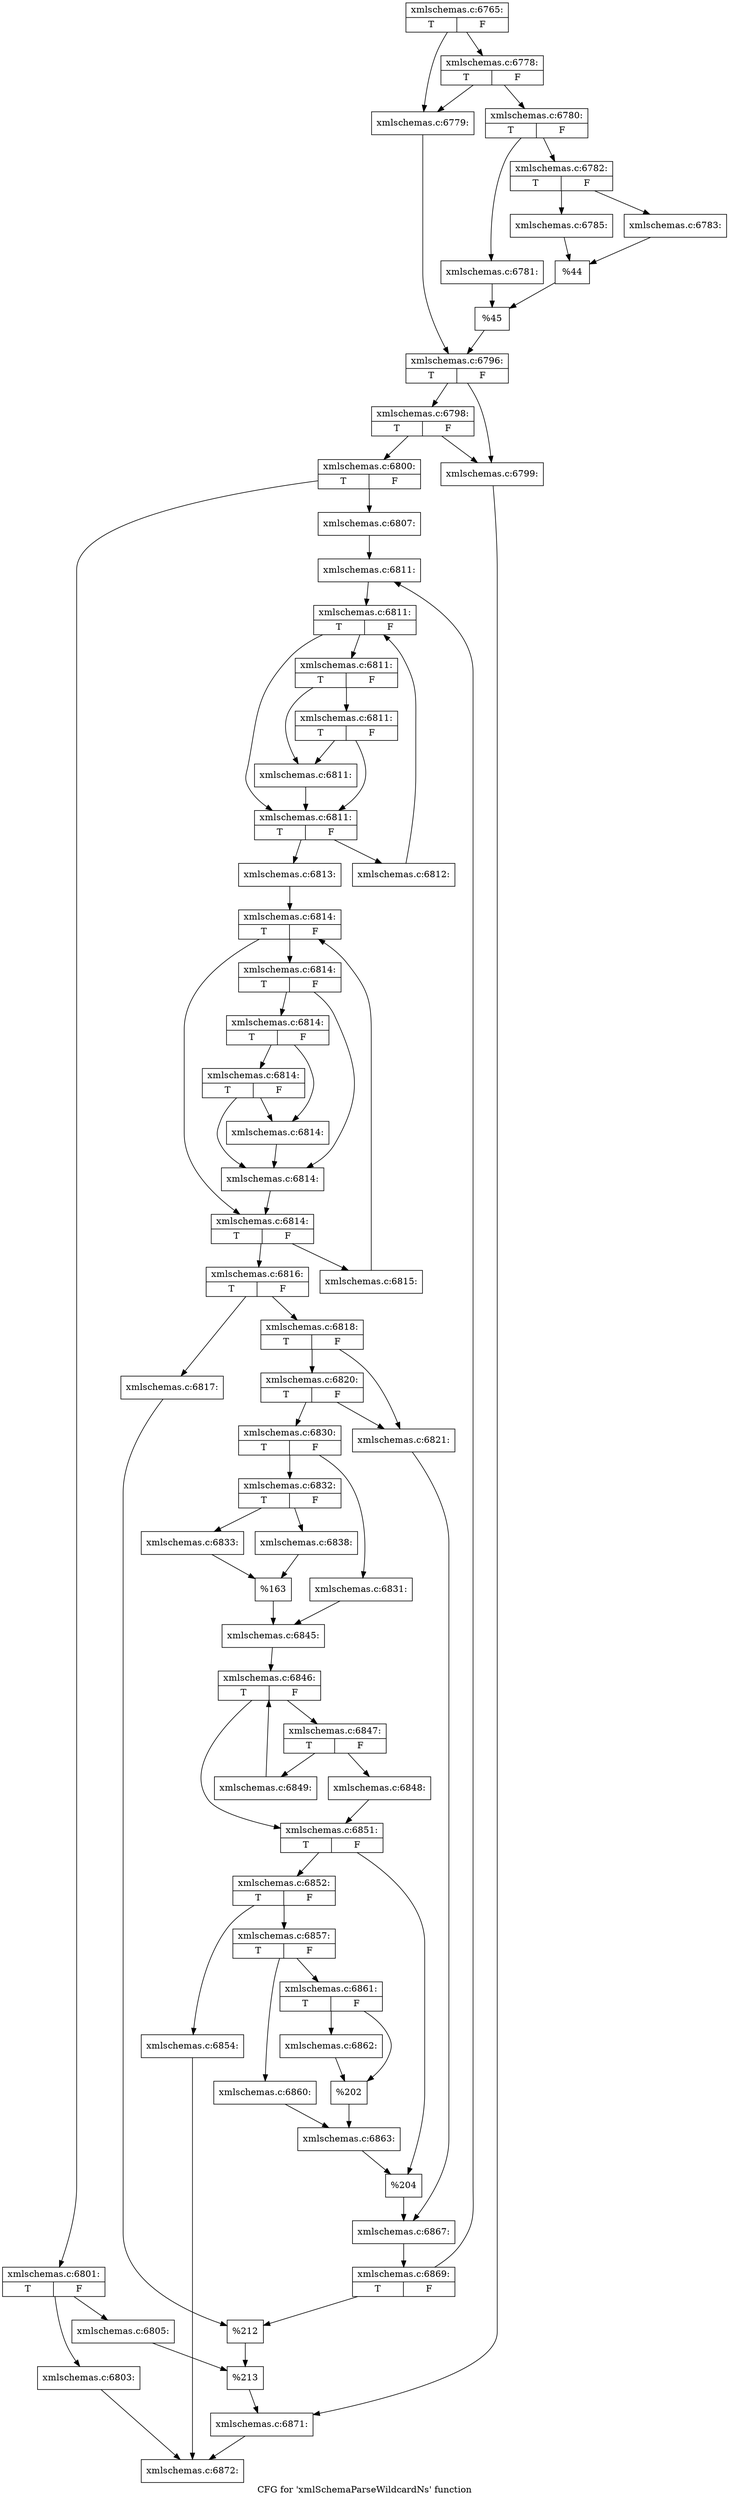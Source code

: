 digraph "CFG for 'xmlSchemaParseWildcardNs' function" {
	label="CFG for 'xmlSchemaParseWildcardNs' function";

	Node0x55d025f2c320 [shape=record,label="{xmlschemas.c:6765:|{<s0>T|<s1>F}}"];
	Node0x55d025f2c320 -> Node0x55d0261600f0;
	Node0x55d025f2c320 -> Node0x55d0261601e0;
	Node0x55d0261601e0 [shape=record,label="{xmlschemas.c:6778:|{<s0>T|<s1>F}}"];
	Node0x55d0261601e0 -> Node0x55d0261600f0;
	Node0x55d0261601e0 -> Node0x55d026160190;
	Node0x55d0261600f0 [shape=record,label="{xmlschemas.c:6779:}"];
	Node0x55d0261600f0 -> Node0x55d026160140;
	Node0x55d026160190 [shape=record,label="{xmlschemas.c:6780:|{<s0>T|<s1>F}}"];
	Node0x55d026160190 -> Node0x55d026160a00;
	Node0x55d026160190 -> Node0x55d026160aa0;
	Node0x55d026160a00 [shape=record,label="{xmlschemas.c:6781:}"];
	Node0x55d026160a00 -> Node0x55d026160a50;
	Node0x55d026160aa0 [shape=record,label="{xmlschemas.c:6782:|{<s0>T|<s1>F}}"];
	Node0x55d026160aa0 -> Node0x55d026161130;
	Node0x55d026160aa0 -> Node0x55d0261611d0;
	Node0x55d026161130 [shape=record,label="{xmlschemas.c:6783:}"];
	Node0x55d026161130 -> Node0x55d026161180;
	Node0x55d0261611d0 [shape=record,label="{xmlschemas.c:6785:}"];
	Node0x55d0261611d0 -> Node0x55d026161180;
	Node0x55d026161180 [shape=record,label="{%44}"];
	Node0x55d026161180 -> Node0x55d026160a50;
	Node0x55d026160a50 [shape=record,label="{%45}"];
	Node0x55d026160a50 -> Node0x55d026160140;
	Node0x55d026160140 [shape=record,label="{xmlschemas.c:6796:|{<s0>T|<s1>F}}"];
	Node0x55d026160140 -> Node0x55d026162bf0;
	Node0x55d026160140 -> Node0x55d026162ce0;
	Node0x55d026162ce0 [shape=record,label="{xmlschemas.c:6798:|{<s0>T|<s1>F}}"];
	Node0x55d026162ce0 -> Node0x55d026162bf0;
	Node0x55d026162ce0 -> Node0x55d026162c90;
	Node0x55d026162bf0 [shape=record,label="{xmlschemas.c:6799:}"];
	Node0x55d026162bf0 -> Node0x55d026162c40;
	Node0x55d026162c90 [shape=record,label="{xmlschemas.c:6800:|{<s0>T|<s1>F}}"];
	Node0x55d026162c90 -> Node0x55d026163650;
	Node0x55d026162c90 -> Node0x55d0261636f0;
	Node0x55d026163650 [shape=record,label="{xmlschemas.c:6801:|{<s0>T|<s1>F}}"];
	Node0x55d026163650 -> Node0x55d026164770;
	Node0x55d026163650 -> Node0x55d0261647c0;
	Node0x55d026164770 [shape=record,label="{xmlschemas.c:6803:}"];
	Node0x55d026164770 -> Node0x55d025f2c370;
	Node0x55d0261647c0 [shape=record,label="{xmlschemas.c:6805:}"];
	Node0x55d0261647c0 -> Node0x55d0261636a0;
	Node0x55d0261636f0 [shape=record,label="{xmlschemas.c:6807:}"];
	Node0x55d0261636f0 -> Node0x55d026165ae0;
	Node0x55d026165ae0 [shape=record,label="{xmlschemas.c:6811:}"];
	Node0x55d026165ae0 -> Node0x55d026165da0;
	Node0x55d026165da0 [shape=record,label="{xmlschemas.c:6811:|{<s0>T|<s1>F}}"];
	Node0x55d026165da0 -> Node0x55d026165f40;
	Node0x55d026165da0 -> Node0x55d026165fe0;
	Node0x55d026165fe0 [shape=record,label="{xmlschemas.c:6811:|{<s0>T|<s1>F}}"];
	Node0x55d026165fe0 -> Node0x55d026166240;
	Node0x55d026165fe0 -> Node0x55d026165f90;
	Node0x55d026166240 [shape=record,label="{xmlschemas.c:6811:|{<s0>T|<s1>F}}"];
	Node0x55d026166240 -> Node0x55d026165f40;
	Node0x55d026166240 -> Node0x55d026165f90;
	Node0x55d026165f90 [shape=record,label="{xmlschemas.c:6811:}"];
	Node0x55d026165f90 -> Node0x55d026165f40;
	Node0x55d026165f40 [shape=record,label="{xmlschemas.c:6811:|{<s0>T|<s1>F}}"];
	Node0x55d026165f40 -> Node0x55d026166670;
	Node0x55d026165f40 -> Node0x55d026165ec0;
	Node0x55d026166670 [shape=record,label="{xmlschemas.c:6812:}"];
	Node0x55d026166670 -> Node0x55d026165da0;
	Node0x55d026165ec0 [shape=record,label="{xmlschemas.c:6813:}"];
	Node0x55d026165ec0 -> Node0x55d026166cf0;
	Node0x55d026166cf0 [shape=record,label="{xmlschemas.c:6814:|{<s0>T|<s1>F}}"];
	Node0x55d026166cf0 -> Node0x55d026166fe0;
	Node0x55d026166cf0 -> Node0x55d026166f90;
	Node0x55d026166fe0 [shape=record,label="{xmlschemas.c:6814:|{<s0>T|<s1>F}}"];
	Node0x55d026166fe0 -> Node0x55d026167410;
	Node0x55d026166fe0 -> Node0x55d0261674b0;
	Node0x55d0261674b0 [shape=record,label="{xmlschemas.c:6814:|{<s0>T|<s1>F}}"];
	Node0x55d0261674b0 -> Node0x55d026167710;
	Node0x55d0261674b0 -> Node0x55d026167460;
	Node0x55d026167710 [shape=record,label="{xmlschemas.c:6814:|{<s0>T|<s1>F}}"];
	Node0x55d026167710 -> Node0x55d026167410;
	Node0x55d026167710 -> Node0x55d026167460;
	Node0x55d026167460 [shape=record,label="{xmlschemas.c:6814:}"];
	Node0x55d026167460 -> Node0x55d026167410;
	Node0x55d026167410 [shape=record,label="{xmlschemas.c:6814:}"];
	Node0x55d026167410 -> Node0x55d026166f90;
	Node0x55d026166f90 [shape=record,label="{xmlschemas.c:6814:|{<s0>T|<s1>F}}"];
	Node0x55d026166f90 -> Node0x55d026167bc0;
	Node0x55d026166f90 -> Node0x55d026166f10;
	Node0x55d026167bc0 [shape=record,label="{xmlschemas.c:6815:}"];
	Node0x55d026167bc0 -> Node0x55d026166cf0;
	Node0x55d026166f10 [shape=record,label="{xmlschemas.c:6816:|{<s0>T|<s1>F}}"];
	Node0x55d026166f10 -> Node0x55d026168220;
	Node0x55d026166f10 -> Node0x55d026168270;
	Node0x55d026168220 [shape=record,label="{xmlschemas.c:6817:}"];
	Node0x55d026168220 -> Node0x55d026165a40;
	Node0x55d026168270 [shape=record,label="{xmlschemas.c:6818:|{<s0>T|<s1>F}}"];
	Node0x55d026168270 -> Node0x55d026168bb0;
	Node0x55d026168270 -> Node0x55d026168ca0;
	Node0x55d026168ca0 [shape=record,label="{xmlschemas.c:6820:|{<s0>T|<s1>F}}"];
	Node0x55d026168ca0 -> Node0x55d026168bb0;
	Node0x55d026168ca0 -> Node0x55d026168c50;
	Node0x55d026168bb0 [shape=record,label="{xmlschemas.c:6821:}"];
	Node0x55d026168bb0 -> Node0x55d026168c00;
	Node0x55d026168c50 [shape=record,label="{xmlschemas.c:6830:|{<s0>T|<s1>F}}"];
	Node0x55d026168c50 -> Node0x55d026169d70;
	Node0x55d026168c50 -> Node0x55d026169e10;
	Node0x55d026169d70 [shape=record,label="{xmlschemas.c:6831:}"];
	Node0x55d026169d70 -> Node0x55d026169dc0;
	Node0x55d026169e10 [shape=record,label="{xmlschemas.c:6832:|{<s0>T|<s1>F}}"];
	Node0x55d026169e10 -> Node0x55d02616a6b0;
	Node0x55d026169e10 -> Node0x55d02616a750;
	Node0x55d02616a6b0 [shape=record,label="{xmlschemas.c:6833:}"];
	Node0x55d02616a6b0 -> Node0x55d02616a700;
	Node0x55d02616a750 [shape=record,label="{xmlschemas.c:6838:}"];
	Node0x55d02616a750 -> Node0x55d02616a700;
	Node0x55d02616a700 [shape=record,label="{%163}"];
	Node0x55d02616a700 -> Node0x55d026169dc0;
	Node0x55d026169dc0 [shape=record,label="{xmlschemas.c:6845:}"];
	Node0x55d026169dc0 -> Node0x55d02616bbe0;
	Node0x55d02616bbe0 [shape=record,label="{xmlschemas.c:6846:|{<s0>T|<s1>F}}"];
	Node0x55d02616bbe0 -> Node0x55d02616bfe0;
	Node0x55d02616bbe0 -> Node0x55d02616be00;
	Node0x55d02616bfe0 [shape=record,label="{xmlschemas.c:6847:|{<s0>T|<s1>F}}"];
	Node0x55d02616bfe0 -> Node0x55d02616c190;
	Node0x55d02616bfe0 -> Node0x55d02616c1e0;
	Node0x55d02616c190 [shape=record,label="{xmlschemas.c:6848:}"];
	Node0x55d02616c190 -> Node0x55d02616be00;
	Node0x55d02616c1e0 [shape=record,label="{xmlschemas.c:6849:}"];
	Node0x55d02616c1e0 -> Node0x55d02616bbe0;
	Node0x55d02616be00 [shape=record,label="{xmlschemas.c:6851:|{<s0>T|<s1>F}}"];
	Node0x55d02616be00 -> Node0x55d02616c970;
	Node0x55d02616be00 -> Node0x55d02616c9c0;
	Node0x55d02616c970 [shape=record,label="{xmlschemas.c:6852:|{<s0>T|<s1>F}}"];
	Node0x55d02616c970 -> Node0x55d02616cf50;
	Node0x55d02616c970 -> Node0x55d02616cfa0;
	Node0x55d02616cf50 [shape=record,label="{xmlschemas.c:6854:}"];
	Node0x55d02616cf50 -> Node0x55d025f2c370;
	Node0x55d02616cfa0 [shape=record,label="{xmlschemas.c:6857:|{<s0>T|<s1>F}}"];
	Node0x55d02616cfa0 -> Node0x55d02616dbc0;
	Node0x55d02616cfa0 -> Node0x55d02616dc60;
	Node0x55d02616dbc0 [shape=record,label="{xmlschemas.c:6860:}"];
	Node0x55d02616dbc0 -> Node0x55d02616dc10;
	Node0x55d02616dc60 [shape=record,label="{xmlschemas.c:6861:|{<s0>T|<s1>F}}"];
	Node0x55d02616dc60 -> Node0x55d02616e380;
	Node0x55d02616dc60 -> Node0x55d02616e3d0;
	Node0x55d02616e380 [shape=record,label="{xmlschemas.c:6862:}"];
	Node0x55d02616e380 -> Node0x55d02616e3d0;
	Node0x55d02616e3d0 [shape=record,label="{%202}"];
	Node0x55d02616e3d0 -> Node0x55d02616dc10;
	Node0x55d02616dc10 [shape=record,label="{xmlschemas.c:6863:}"];
	Node0x55d02616dc10 -> Node0x55d02616c9c0;
	Node0x55d02616c9c0 [shape=record,label="{%204}"];
	Node0x55d02616c9c0 -> Node0x55d026168c00;
	Node0x55d026168c00 [shape=record,label="{xmlschemas.c:6867:}"];
	Node0x55d026168c00 -> Node0x55d026165a90;
	Node0x55d026165a90 [shape=record,label="{xmlschemas.c:6869:|{<s0>T|<s1>F}}"];
	Node0x55d026165a90 -> Node0x55d026165ae0;
	Node0x55d026165a90 -> Node0x55d026165a40;
	Node0x55d026165a40 [shape=record,label="{%212}"];
	Node0x55d026165a40 -> Node0x55d0261636a0;
	Node0x55d0261636a0 [shape=record,label="{%213}"];
	Node0x55d0261636a0 -> Node0x55d026162c40;
	Node0x55d026162c40 [shape=record,label="{xmlschemas.c:6871:}"];
	Node0x55d026162c40 -> Node0x55d025f2c370;
	Node0x55d025f2c370 [shape=record,label="{xmlschemas.c:6872:}"];
}
